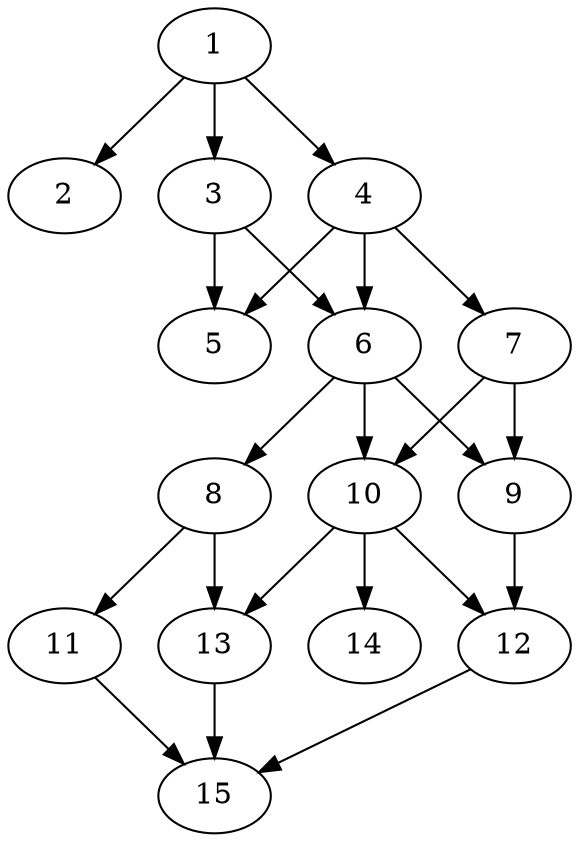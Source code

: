 // DAG automatically generated by daggen at Thu Oct  3 13:59:27 2019
// ./daggen --dot -n 15 --ccr 0.5 --fat 0.5 --regular 0.5 --density 0.6 --mindata 5242880 --maxdata 52428800 
digraph G {
  1 [size="39038976", alpha="0.08", expect_size="19519488"] 
  1 -> 2 [size ="19519488"]
  1 -> 3 [size ="19519488"]
  1 -> 4 [size ="19519488"]
  2 [size="84881408", alpha="0.12", expect_size="42440704"] 
  3 [size="74401792", alpha="0.05", expect_size="37200896"] 
  3 -> 5 [size ="37200896"]
  3 -> 6 [size ="37200896"]
  4 [size="12156928", alpha="0.11", expect_size="6078464"] 
  4 -> 5 [size ="6078464"]
  4 -> 6 [size ="6078464"]
  4 -> 7 [size ="6078464"]
  5 [size="43255808", alpha="0.20", expect_size="21627904"] 
  6 [size="15785984", alpha="0.08", expect_size="7892992"] 
  6 -> 8 [size ="7892992"]
  6 -> 9 [size ="7892992"]
  6 -> 10 [size ="7892992"]
  7 [size="45369344", alpha="0.09", expect_size="22684672"] 
  7 -> 9 [size ="22684672"]
  7 -> 10 [size ="22684672"]
  8 [size="40310784", alpha="0.20", expect_size="20155392"] 
  8 -> 11 [size ="20155392"]
  8 -> 13 [size ="20155392"]
  9 [size="88500224", alpha="0.12", expect_size="44250112"] 
  9 -> 12 [size ="44250112"]
  10 [size="50726912", alpha="0.11", expect_size="25363456"] 
  10 -> 12 [size ="25363456"]
  10 -> 13 [size ="25363456"]
  10 -> 14 [size ="25363456"]
  11 [size="62705664", alpha="0.01", expect_size="31352832"] 
  11 -> 15 [size ="31352832"]
  12 [size="100526080", alpha="0.08", expect_size="50263040"] 
  12 -> 15 [size ="50263040"]
  13 [size="61407232", alpha="0.03", expect_size="30703616"] 
  13 -> 15 [size ="30703616"]
  14 [size="85075968", alpha="0.10", expect_size="42537984"] 
  15 [size="44382208", alpha="0.08", expect_size="22191104"] 
}
